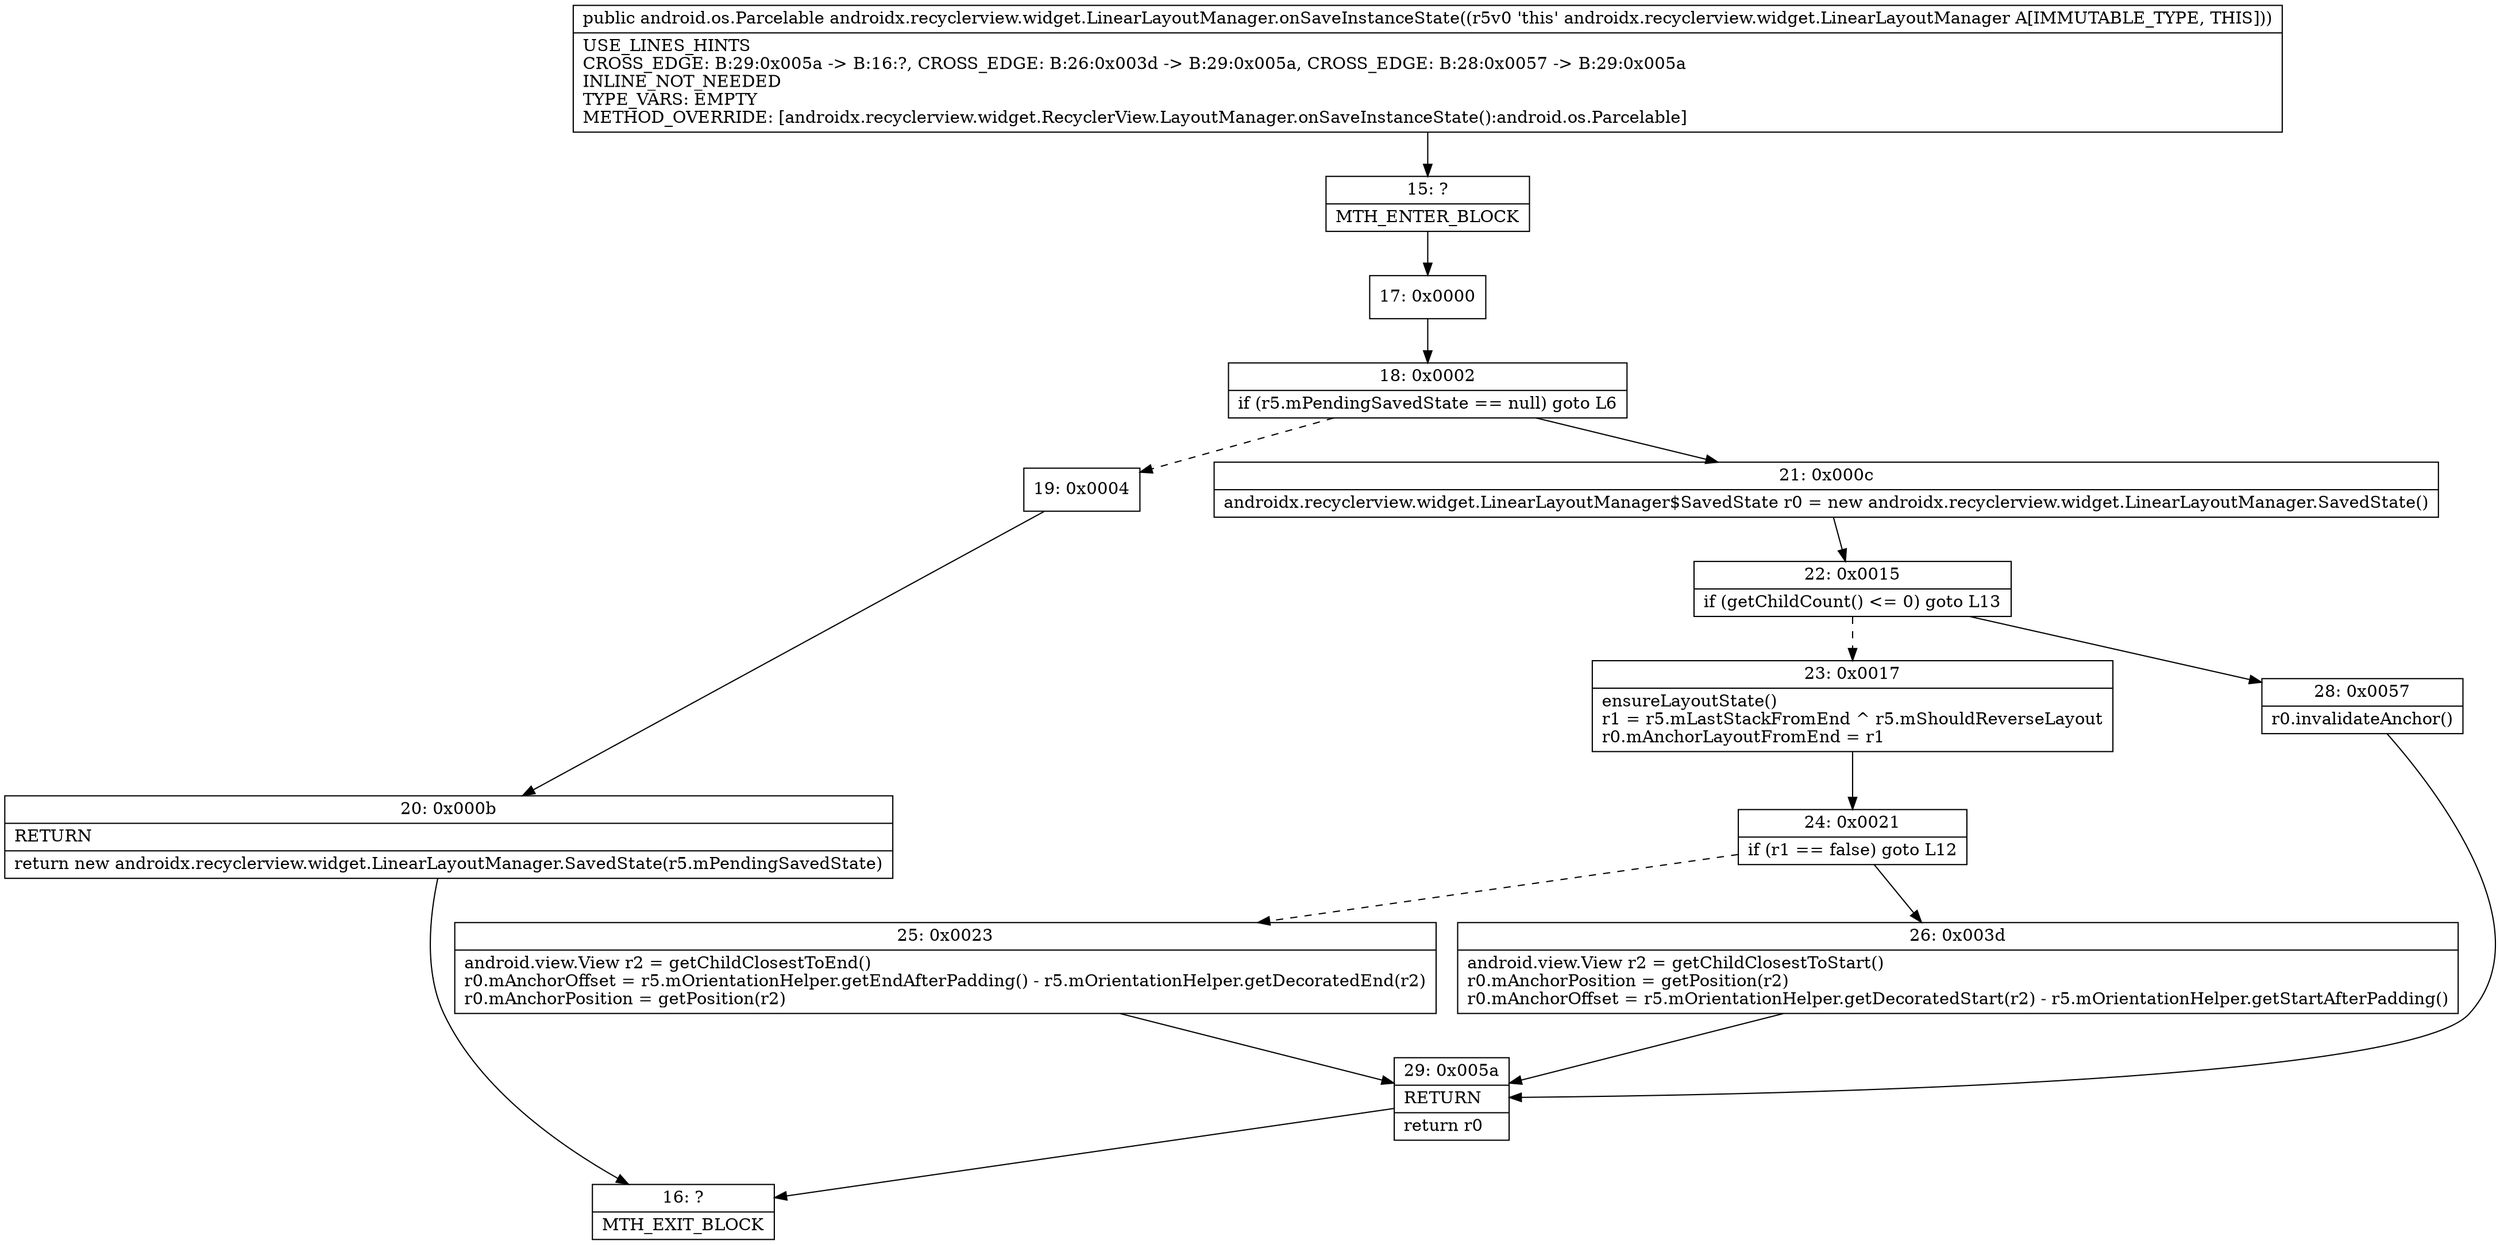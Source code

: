 digraph "CFG forandroidx.recyclerview.widget.LinearLayoutManager.onSaveInstanceState()Landroid\/os\/Parcelable;" {
Node_15 [shape=record,label="{15\:\ ?|MTH_ENTER_BLOCK\l}"];
Node_17 [shape=record,label="{17\:\ 0x0000}"];
Node_18 [shape=record,label="{18\:\ 0x0002|if (r5.mPendingSavedState == null) goto L6\l}"];
Node_19 [shape=record,label="{19\:\ 0x0004}"];
Node_20 [shape=record,label="{20\:\ 0x000b|RETURN\l|return new androidx.recyclerview.widget.LinearLayoutManager.SavedState(r5.mPendingSavedState)\l}"];
Node_16 [shape=record,label="{16\:\ ?|MTH_EXIT_BLOCK\l}"];
Node_21 [shape=record,label="{21\:\ 0x000c|androidx.recyclerview.widget.LinearLayoutManager$SavedState r0 = new androidx.recyclerview.widget.LinearLayoutManager.SavedState()\l}"];
Node_22 [shape=record,label="{22\:\ 0x0015|if (getChildCount() \<= 0) goto L13\l}"];
Node_23 [shape=record,label="{23\:\ 0x0017|ensureLayoutState()\lr1 = r5.mLastStackFromEnd ^ r5.mShouldReverseLayout\lr0.mAnchorLayoutFromEnd = r1\l}"];
Node_24 [shape=record,label="{24\:\ 0x0021|if (r1 == false) goto L12\l}"];
Node_25 [shape=record,label="{25\:\ 0x0023|android.view.View r2 = getChildClosestToEnd()\lr0.mAnchorOffset = r5.mOrientationHelper.getEndAfterPadding() \- r5.mOrientationHelper.getDecoratedEnd(r2)\lr0.mAnchorPosition = getPosition(r2)\l}"];
Node_29 [shape=record,label="{29\:\ 0x005a|RETURN\l|return r0\l}"];
Node_26 [shape=record,label="{26\:\ 0x003d|android.view.View r2 = getChildClosestToStart()\lr0.mAnchorPosition = getPosition(r2)\lr0.mAnchorOffset = r5.mOrientationHelper.getDecoratedStart(r2) \- r5.mOrientationHelper.getStartAfterPadding()\l}"];
Node_28 [shape=record,label="{28\:\ 0x0057|r0.invalidateAnchor()\l}"];
MethodNode[shape=record,label="{public android.os.Parcelable androidx.recyclerview.widget.LinearLayoutManager.onSaveInstanceState((r5v0 'this' androidx.recyclerview.widget.LinearLayoutManager A[IMMUTABLE_TYPE, THIS]))  | USE_LINES_HINTS\lCROSS_EDGE: B:29:0x005a \-\> B:16:?, CROSS_EDGE: B:26:0x003d \-\> B:29:0x005a, CROSS_EDGE: B:28:0x0057 \-\> B:29:0x005a\lINLINE_NOT_NEEDED\lTYPE_VARS: EMPTY\lMETHOD_OVERRIDE: [androidx.recyclerview.widget.RecyclerView.LayoutManager.onSaveInstanceState():android.os.Parcelable]\l}"];
MethodNode -> Node_15;Node_15 -> Node_17;
Node_17 -> Node_18;
Node_18 -> Node_19[style=dashed];
Node_18 -> Node_21;
Node_19 -> Node_20;
Node_20 -> Node_16;
Node_21 -> Node_22;
Node_22 -> Node_23[style=dashed];
Node_22 -> Node_28;
Node_23 -> Node_24;
Node_24 -> Node_25[style=dashed];
Node_24 -> Node_26;
Node_25 -> Node_29;
Node_29 -> Node_16;
Node_26 -> Node_29;
Node_28 -> Node_29;
}

